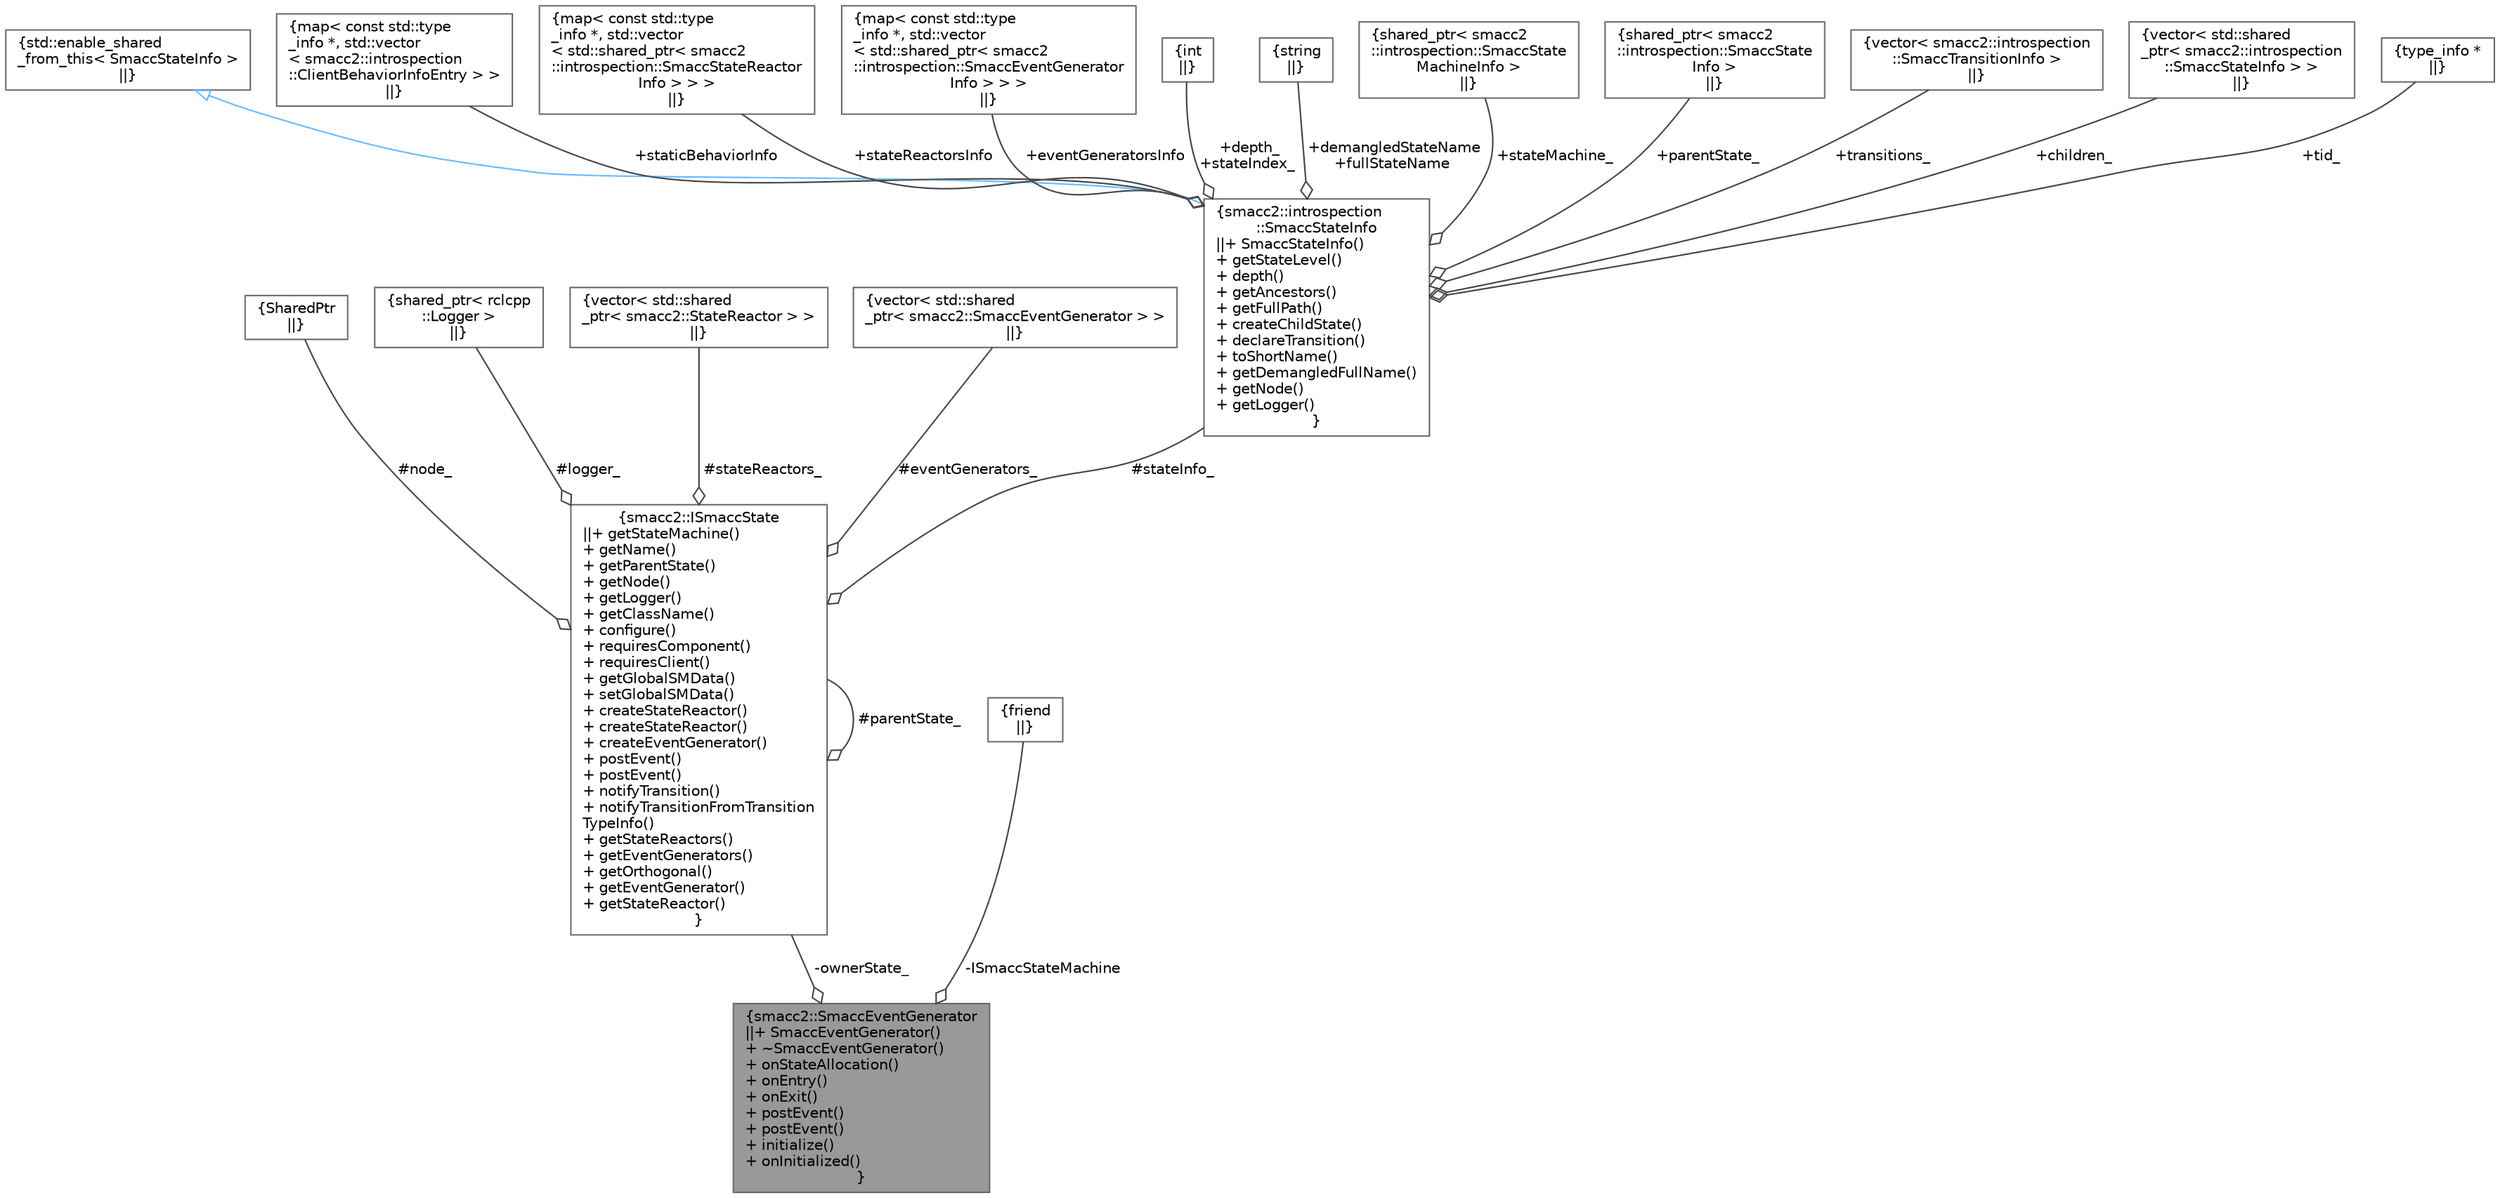 digraph "smacc2::SmaccEventGenerator"
{
 // LATEX_PDF_SIZE
  bgcolor="transparent";
  edge [fontname=Helvetica,fontsize=10,labelfontname=Helvetica,labelfontsize=10];
  node [fontname=Helvetica,fontsize=10,shape=box,height=0.2,width=0.4];
  Node1 [label="{smacc2::SmaccEventGenerator\n||+ SmaccEventGenerator()\l+ ~SmaccEventGenerator()\l+ onStateAllocation()\l+ onEntry()\l+ onExit()\l+ postEvent()\l+ postEvent()\l+ initialize()\l+ onInitialized()\l}",height=0.2,width=0.4,color="gray40", fillcolor="grey60", style="filled", fontcolor="black",tooltip=" "];
  Node2 -> Node1 [color="grey25",style="solid",label=" -ownerState_" ,arrowhead="odiamond"];
  Node2 [label="{smacc2::ISmaccState\n||+ getStateMachine()\l+ getName()\l+ getParentState()\l+ getNode()\l+ getLogger()\l+ getClassName()\l+ configure()\l+ requiresComponent()\l+ requiresClient()\l+ getGlobalSMData()\l+ setGlobalSMData()\l+ createStateReactor()\l+ createStateReactor()\l+ createEventGenerator()\l+ postEvent()\l+ postEvent()\l+ notifyTransition()\l+ notifyTransitionFromTransition\lTypeInfo()\l+ getStateReactors()\l+ getEventGenerators()\l+ getOrthogonal()\l+ getEventGenerator()\l+ getStateReactor()\l}",height=0.2,width=0.4,color="gray40", fillcolor="white", style="filled",URL="$classsmacc2_1_1ISmaccState.html",tooltip=" "];
  Node3 -> Node2 [color="grey25",style="solid",label=" #node_" ,arrowhead="odiamond"];
  Node3 [label="{SharedPtr\n||}",height=0.2,width=0.4,color="gray40", fillcolor="white", style="filled",tooltip=" "];
  Node4 -> Node2 [color="grey25",style="solid",label=" #logger_" ,arrowhead="odiamond"];
  Node4 [label="{shared_ptr\< rclcpp\l::Logger \>\n||}",height=0.2,width=0.4,color="gray40", fillcolor="white", style="filled",tooltip=" "];
  Node5 -> Node2 [color="grey25",style="solid",label=" #stateReactors_" ,arrowhead="odiamond"];
  Node5 [label="{vector\< std::shared\l_ptr\< smacc2::StateReactor \> \>\n||}",height=0.2,width=0.4,color="gray40", fillcolor="white", style="filled",tooltip=" "];
  Node6 -> Node2 [color="grey25",style="solid",label=" #eventGenerators_" ,arrowhead="odiamond"];
  Node6 [label="{vector\< std::shared\l_ptr\< smacc2::SmaccEventGenerator \> \>\n||}",height=0.2,width=0.4,color="gray40", fillcolor="white", style="filled",tooltip=" "];
  Node2 -> Node2 [color="grey25",style="solid",label=" #parentState_" ,arrowhead="odiamond"];
  Node7 -> Node2 [color="grey25",style="solid",label=" #stateInfo_" ,arrowhead="odiamond"];
  Node7 [label="{smacc2::introspection\l::SmaccStateInfo\n||+ SmaccStateInfo()\l+ getStateLevel()\l+ depth()\l+ getAncestors()\l+ getFullPath()\l+ createChildState()\l+ declareTransition()\l+ toShortName()\l+ getDemangledFullName()\l+ getNode()\l+ getLogger()\l}",height=0.2,width=0.4,color="gray40", fillcolor="white", style="filled",URL="$classsmacc2_1_1introspection_1_1SmaccStateInfo.html",tooltip=" "];
  Node8 -> Node7 [dir="back",color="steelblue1",style="solid",arrowtail="onormal"];
  Node8 [label="{std::enable_shared\l_from_this\< SmaccStateInfo \>\n||}",height=0.2,width=0.4,color="gray40", fillcolor="white", style="filled",tooltip=" "];
  Node9 -> Node7 [color="grey25",style="solid",label=" +staticBehaviorInfo" ,arrowhead="odiamond"];
  Node9 [label="{map\< const std::type\l_info *, std::vector\l\< smacc2::introspection\l::ClientBehaviorInfoEntry \> \>\n||}",height=0.2,width=0.4,color="gray40", fillcolor="white", style="filled",tooltip=" "];
  Node10 -> Node7 [color="grey25",style="solid",label=" +stateReactorsInfo" ,arrowhead="odiamond"];
  Node10 [label="{map\< const std::type\l_info *, std::vector\l\< std::shared_ptr\< smacc2\l::introspection::SmaccStateReactor\lInfo \> \> \>\n||}",height=0.2,width=0.4,color="gray40", fillcolor="white", style="filled",tooltip=" "];
  Node11 -> Node7 [color="grey25",style="solid",label=" +eventGeneratorsInfo" ,arrowhead="odiamond"];
  Node11 [label="{map\< const std::type\l_info *, std::vector\l\< std::shared_ptr\< smacc2\l::introspection::SmaccEventGenerator\lInfo \> \> \>\n||}",height=0.2,width=0.4,color="gray40", fillcolor="white", style="filled",tooltip=" "];
  Node12 -> Node7 [color="grey25",style="solid",label=" +depth_\n+stateIndex_" ,arrowhead="odiamond"];
  Node12 [label="{int\n||}",height=0.2,width=0.4,color="gray40", fillcolor="white", style="filled",tooltip=" "];
  Node13 -> Node7 [color="grey25",style="solid",label=" +demangledStateName\n+fullStateName" ,arrowhead="odiamond"];
  Node13 [label="{string\n||}",height=0.2,width=0.4,color="gray40", fillcolor="white", style="filled",tooltip=" "];
  Node14 -> Node7 [color="grey25",style="solid",label=" +stateMachine_" ,arrowhead="odiamond"];
  Node14 [label="{shared_ptr\< smacc2\l::introspection::SmaccState\lMachineInfo \>\n||}",height=0.2,width=0.4,color="gray40", fillcolor="white", style="filled",tooltip=" "];
  Node15 -> Node7 [color="grey25",style="solid",label=" +parentState_" ,arrowhead="odiamond"];
  Node15 [label="{shared_ptr\< smacc2\l::introspection::SmaccState\lInfo \>\n||}",height=0.2,width=0.4,color="gray40", fillcolor="white", style="filled",tooltip=" "];
  Node16 -> Node7 [color="grey25",style="solid",label=" +transitions_" ,arrowhead="odiamond"];
  Node16 [label="{vector\< smacc2::introspection\l::SmaccTransitionInfo \>\n||}",height=0.2,width=0.4,color="gray40", fillcolor="white", style="filled",tooltip=" "];
  Node17 -> Node7 [color="grey25",style="solid",label=" +children_" ,arrowhead="odiamond"];
  Node17 [label="{vector\< std::shared\l_ptr\< smacc2::introspection\l::SmaccStateInfo \> \>\n||}",height=0.2,width=0.4,color="gray40", fillcolor="white", style="filled",tooltip=" "];
  Node18 -> Node7 [color="grey25",style="solid",label=" +tid_" ,arrowhead="odiamond"];
  Node18 [label="{type_info *\n||}",height=0.2,width=0.4,color="gray40", fillcolor="white", style="filled",tooltip=" "];
  Node19 -> Node1 [color="grey25",style="solid",label=" -ISmaccStateMachine" ,arrowhead="odiamond"];
  Node19 [label="{friend\n||}",height=0.2,width=0.4,color="gray40", fillcolor="white", style="filled",tooltip=" "];
}
